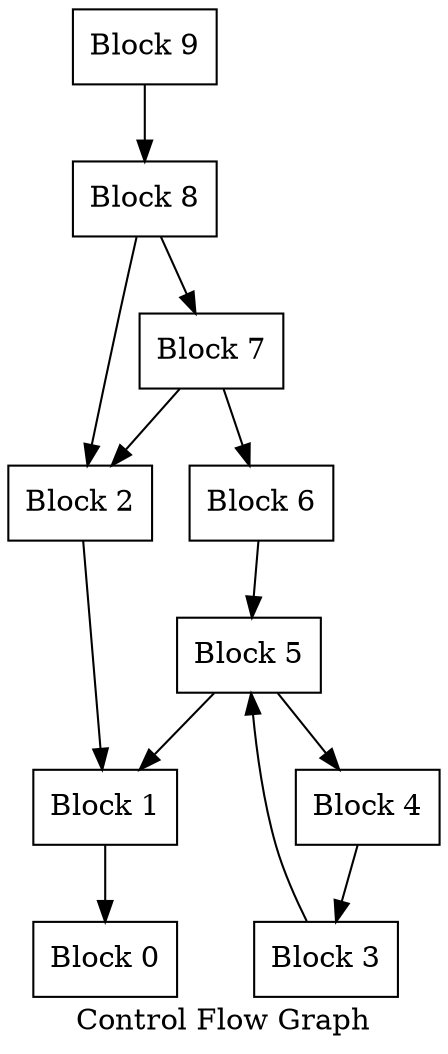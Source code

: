 digraph "Control Flow Graph" {
    label="Control Flow Graph"

    Node0x0 [shape=record,label="{Block 0}"];
    Node0x1 [shape=record,label="{Block 1}"];
    Node0x1 -> Node0x0
    Node0x2 [shape=record,label="{Block 2}"];
    Node0x2 -> Node0x1
    Node0x3 [shape=record,label="{Block 3}"];
    Node0x3 -> Node0x5
    Node0x4 [shape=record,label="{Block 4}"];
    Node0x4 -> Node0x3
    Node0x5 [shape=record,label="{Block 5}"];
    Node0x5 -> Node0x4
    Node0x5 -> Node0x1
    Node0x6 [shape=record,label="{Block 6}"];
    Node0x6 -> Node0x5
    Node0x7 [shape=record,label="{Block 7}"];
    Node0x7 -> Node0x6
    Node0x7 -> Node0x2
    Node0x8 [shape=record,label="{Block 8}"];
    Node0x8 -> Node0x7
    Node0x8 -> Node0x2
    Node0x9 [shape=record,label="{Block 9}"];
    Node0x9 -> Node0x8
}
